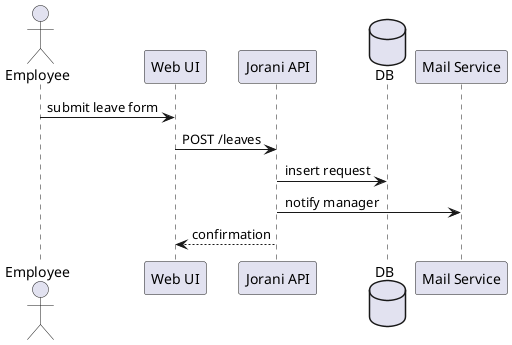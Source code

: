@startuml
' Data Flow for a Leave Request
actor Employee
participant "Web UI" as UI
participant "Jorani API" as API
database DB
participant "Mail Service" as Mail

Employee -> UI : submit leave form
UI -> API : POST /leaves
API -> DB : insert request
API -> Mail : notify manager
API --> UI : confirmation
@enduml
